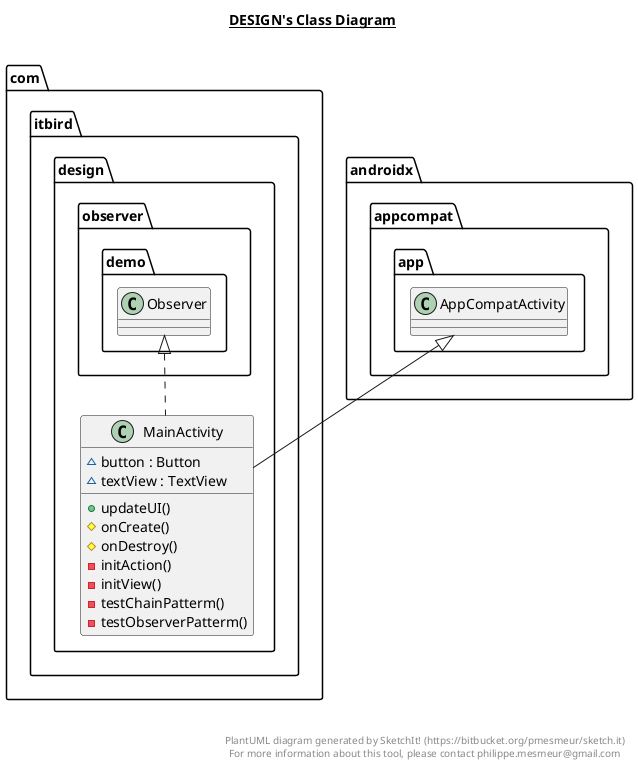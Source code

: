 @startuml

title __DESIGN's Class Diagram__\n

  namespace com.itbird.design {
    class com.itbird.design.MainActivity {
        ~ button : Button
        ~ textView : TextView
        + updateUI()
        # onCreate()
        # onDestroy()
        - initAction()
        - initView()
        - testChainPatterm()
        - testObserverPatterm()
    }
  }
  

  com.itbird.design.MainActivity .up.|> com.itbird.design.observer.demo.Observer
  com.itbird.design.MainActivity -up-|> androidx.appcompat.app.AppCompatActivity


right footer


PlantUML diagram generated by SketchIt! (https://bitbucket.org/pmesmeur/sketch.it)
For more information about this tool, please contact philippe.mesmeur@gmail.com
endfooter

@enduml
